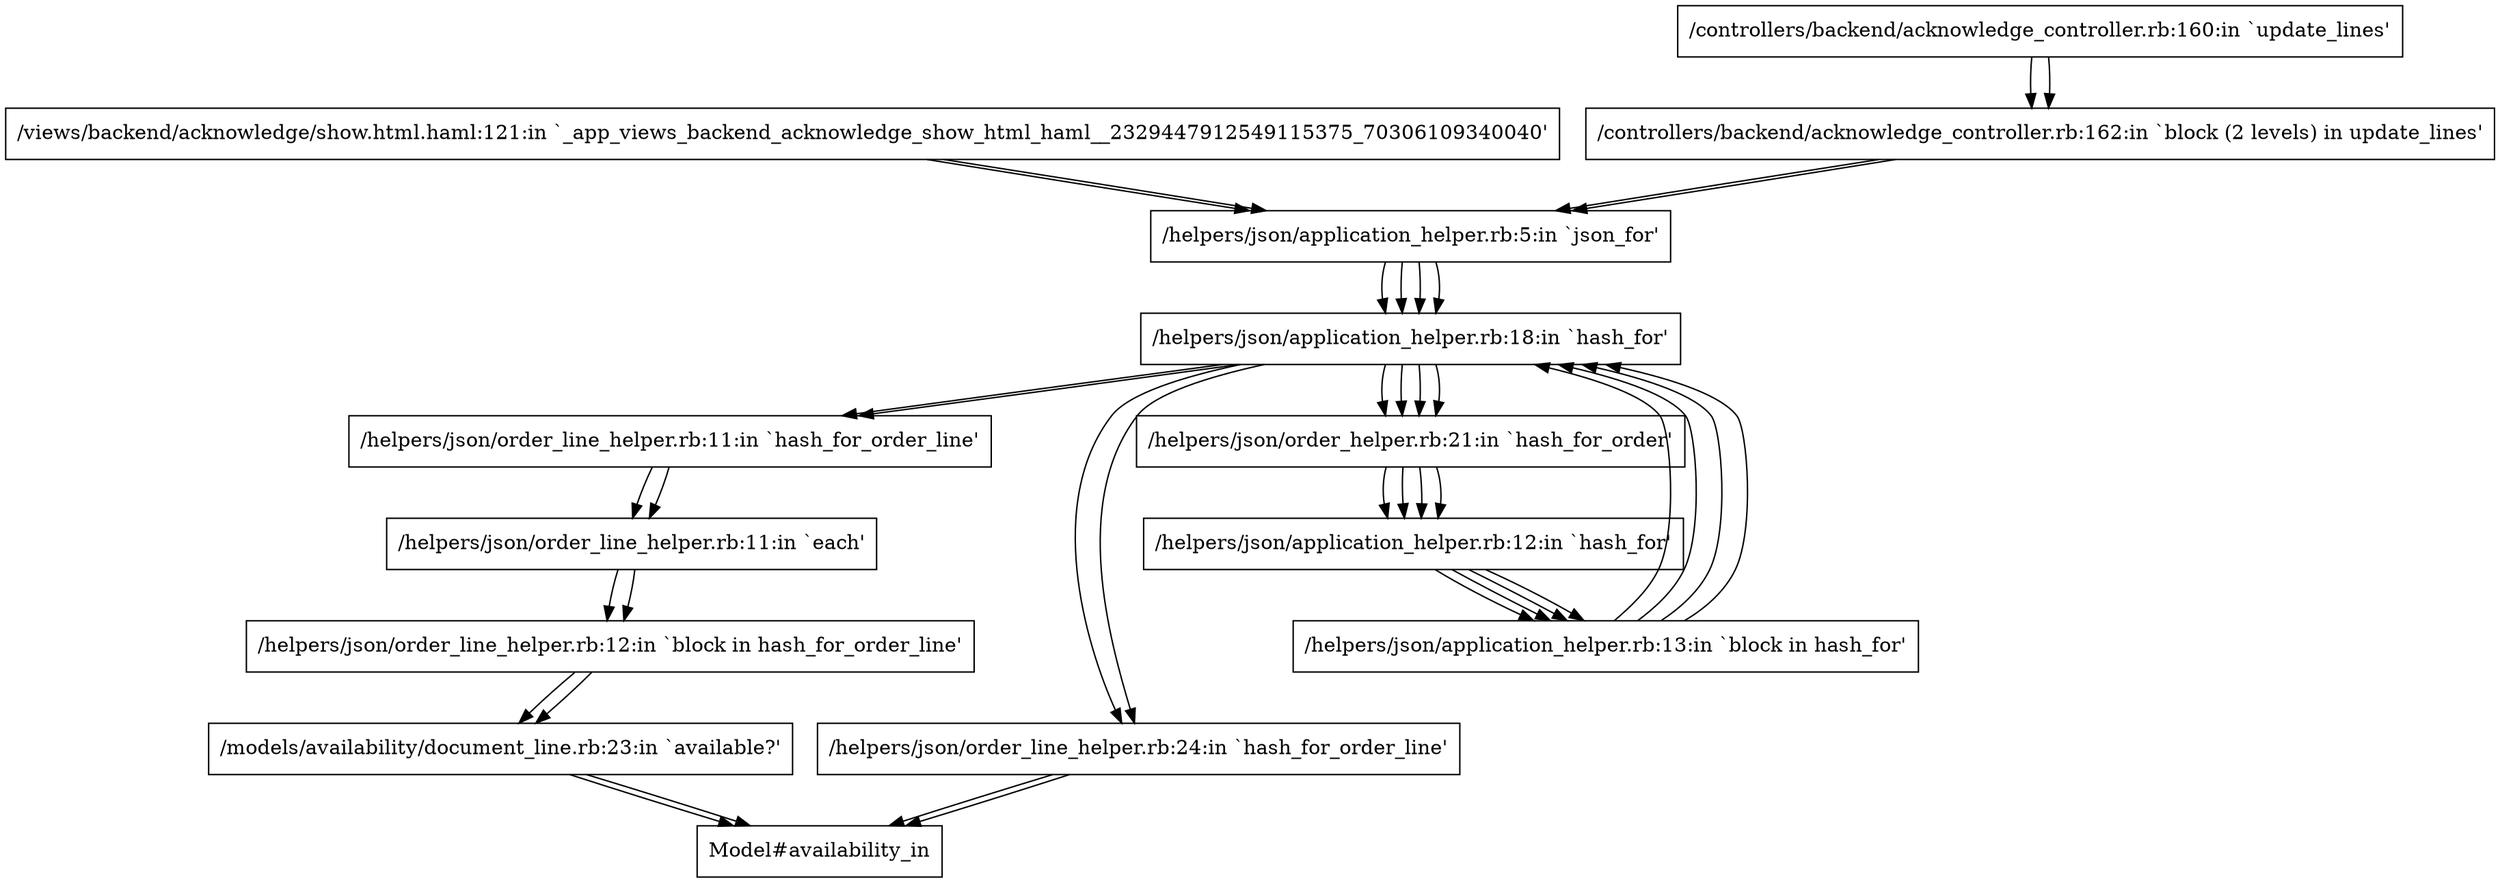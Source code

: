 digraph G {
	node [label="\N"];
	graph [bb="0,0,1408,612"];
	"Model#availability_in" [label="Model#availability_in", shape=box, pos="456,18", width="1.9474", height="0.5"];
	"/models/availability/document_line.rb:23:in `available?'" [label="/models/availability/document_line.rb:23:in `available?'", shape=box, pos="274,90", width="4.5663", height="0.5"];
	"/helpers/json/order_line_helper.rb:12:in `block in hash_for_order_line'" [label="/helpers/json/order_line_helper.rb:12:in `block in hash_for_order_line'", shape=box, pos="304,162", width="5.7028", height="0.5"];
	"/helpers/json/order_line_helper.rb:11:in `each'" [label="/helpers/json/order_line_helper.rb:11:in `each'", shape=box, pos="310,234", width="3.7904", height="0.5"];
	"/helpers/json/order_line_helper.rb:11:in `hash_for_order_line'" [label="/helpers/json/order_line_helper.rb:11:in `hash_for_order_line'", shape=box, pos="322,306", width="5.0118", height="0.5"];
	"/helpers/json/application_helper.rb:18:in `hash_for'" [label="/helpers/json/application_helper.rb:18:in `hash_for'", shape=box, pos="797,378", width="4.1969", height="0.5"];
	"/helpers/json/application_helper.rb:13:in `block in hash_for'" [label="/helpers/json/application_helper.rb:13:in `block in hash_for'", shape=box, pos="912,162", width="4.8704", height="0.5"];
	"/helpers/json/application_helper.rb:12:in `hash_for'" [label="/helpers/json/application_helper.rb:12:in `hash_for'", shape=box, pos="798,234", width="4.1969", height="0.5"];
	"/helpers/json/order_helper.rb:21:in `hash_for_order'" [label="/helpers/json/order_helper.rb:21:in `hash_for_order'", shape=box, pos="797,306", width="4.2516", height="0.5"];
	"/helpers/json/application_helper.rb:5:in `json_for'" [label="/helpers/json/application_helper.rb:5:in `json_for'", shape=box, pos="797,450", width="4.0627", height="0.5"];
	"/views/backend/acknowledge/show.html.haml:121:in `_app_views_backend_acknowledge_show_html_haml__2329447912549115375_70306109340040\
'" [label="/views/backend/acknowledge/show.html.haml:121:in `_app_views_backend_acknowledge_show_html_haml__2329447912549115375_70306109340040\
'", shape=box, pos="440,522", width="12.232", height="0.5"];
	"/helpers/json/order_line_helper.rb:24:in `hash_for_order_line'" [label="/helpers/json/order_line_helper.rb:24:in `hash_for_order_line'", shape=box, pos="638,90", width="5.0293", height="0.5"];
	"/controllers/backend/acknowledge_controller.rb:162:in `block (2 levels) in update_lines'" [label="/controllers/backend/acknowledge_controller.rb:162:in `block (2 levels) in update_lines'", shape=box, pos="1154,522", width="7.069", height="0.5"];
	"/controllers/backend/acknowledge_controller.rb:160:in `update_lines'" [label="/controllers/backend/acknowledge_controller.rb:160:in `update_lines'", shape=box, pos="1154,594", width="5.6178", height="0.5"];
	"/models/availability/document_line.rb:23:in `available?'" -> "Model#availability_in" [pos="e,405.73,36.068 312.63,71.876 336.93,62.137 368.71,49.872 396.2,39.608"];
	"/helpers/json/order_line_helper.rb:12:in `block in hash_for_order_line'" -> "/models/availability/document_line.rb:23:in `available?'" [pos="e,275.44,108.1 290.67,143.7 286.48,135.81 282.18,126.3 278.81,117.55"];
	"/helpers/json/order_line_helper.rb:11:in `each'" -> "/helpers/json/order_line_helper.rb:12:in `block in hash_for_order_line'" [pos="e,299.57,180.1 302.6,215.7 301.14,207.98 300.12,198.71 299.73,190.11"];
	"/helpers/json/order_line_helper.rb:11:in `hash_for_order_line'" -> "/helpers/json/order_line_helper.rb:11:in `each'" [pos="e,318.83,252.1 324.95,287.7 324.42,279.9 323.03,270.51 321.18,261.83"];
	"/helpers/json/application_helper.rb:18:in `hash_for'" -> "/helpers/json/order_line_helper.rb:11:in `hash_for_order_line'" [pos="e,443.59,324.05 687.3,359.97 617.71,349.55 527.31,336.22 453.84,325.54"];
	"/helpers/json/application_helper.rb:13:in `block in hash_for'" -> "/helpers/json/application_helper.rb:18:in `hash_for'" [pos="e,902.03,359.94 924.67,180.41 933.36,189.84 943.79,202.34 949,216 960.47,246.06 956.51,315.02 950,324 940.07,337.69 926.51,347.91\
 911.52,355.52"];
	"/helpers/json/application_helper.rb:12:in `hash_for'" -> "/helpers/json/application_helper.rb:13:in `block in hash_for'" [pos="e,878.1,180.19 819.99,215.88 833.94,206.72 852.32,195.34 869.03,185.48"];
	"/helpers/json/order_helper.rb:21:in `hash_for_order'" -> "/helpers/json/application_helper.rb:12:in `hash_for'" [pos="e,791.86,252.1 791.33,287.7 790.65,279.98 790.55,270.71 791.02,262.11"];
	"/helpers/json/application_helper.rb:18:in `hash_for'" -> "/helpers/json/order_helper.rb:21:in `hash_for_order'" [pos="e,791.1,324.1 791.08,359.7 790.29,351.98 790.06,342.71 790.4,334.11"];
	"/helpers/json/application_helper.rb:5:in `json_for'" -> "/helpers/json/application_helper.rb:18:in `hash_for'" [pos="e,791.1,396.1 791.08,431.7 790.29,423.98 790.06,414.71 790.4,406.11"];
	"/views/backend/acknowledge/show.html.haml:121:in `_app_views_backend_acknowledge_show_html_haml__2329447912549115375_70306109340040\
'" -> "/helpers/json/application_helper.rb:5:in `json_for'" [pos="e,704.16,468.05 520.99,503.97 572.27,493.7 639,480.6 694.02,470"];
	"/helpers/json/order_line_helper.rb:24:in `hash_for_order_line'" -> "Model#availability_in" [pos="e,494.49,36.068 587.58,71.876 561.47,62.222 529.8,50.087 504.05,39.878"];
	"/helpers/json/application_helper.rb:18:in `hash_for'" -> "/helpers/json/order_line_helper.rb:24:in `hash_for_order_line'" [pos="e,626.96,108.28 674.32,359.94 655.28,352 637.98,340.53 626,324 581.09,262.06 604.17,164.47 622.93,117.71"];
	"/helpers/json/application_helper.rb:13:in `block in hash_for'" -> "/helpers/json/application_helper.rb:18:in `hash_for'" [pos="e,884.38,359.94 908.52,180.41 915.36,189.84 925.79,202.34 931,216 942.47,246.06 938.51,315.02 932,324 922.07,337.69 908.51,347.91\
 893.72,355.52"];
	"/helpers/json/application_helper.rb:12:in `hash_for'" -> "/helpers/json/application_helper.rb:13:in `block in hash_for'" [pos="e,866.46,180.1 808.43,215.7 820.73,206.37 839.23,194.77 857.52,184.83"];
	"/helpers/json/order_helper.rb:21:in `hash_for_order'" -> "/helpers/json/application_helper.rb:12:in `hash_for'" [pos="e,780.07,252.1 779.5,287.7 777.22,279.98 776.68,270.71 777.83,262.11"];
	"/helpers/json/application_helper.rb:18:in `hash_for'" -> "/helpers/json/order_helper.rb:21:in `hash_for_order'" [pos="e,779.31,324.1 779.25,359.7 776.87,351.98 776.19,342.71 777.21,334.11"];
	"/helpers/json/application_helper.rb:5:in `json_for'" -> "/helpers/json/application_helper.rb:18:in `hash_for'" [pos="e,779.31,396.1 779.25,431.7 776.87,423.98 776.19,414.71 777.21,406.11"];
	"/views/backend/acknowledge/show.html.haml:121:in `_app_views_backend_acknowledge_show_html_haml__2329447912549115375_70306109340040\
'" -> "/helpers/json/application_helper.rb:5:in `json_for'" [pos="e,715.93,468.05 532.76,503.97 586.1,493.72 652.79,480.66 705.85,470.07"];
	"/models/availability/document_line.rb:23:in `available?'" -> "Model#availability_in" [pos="e,417.51,36.068 324.42,71.876 350.53,62.222 382.2,50.087 407.95,39.878"];
	"/helpers/json/order_line_helper.rb:12:in `block in hash_for_order_line'" -> "/models/availability/document_line.rb:23:in `available?'" [pos="e,287.23,108.1 302.5,143.7 299.91,135.73 295.99,126.1 291.82,117.26"];
	"/helpers/json/order_line_helper.rb:11:in `each'" -> "/helpers/json/order_line_helper.rb:12:in `block in hash_for_order_line'" [pos="e,311.36,180.1 314.43,215.7 314.57,207.98 314,198.71 312.92,190.11"];
	"/helpers/json/order_line_helper.rb:11:in `hash_for_order_line'" -> "/helpers/json/order_line_helper.rb:11:in `each'" [pos="e,307.04,252.1 313.12,287.7 311,279.98 309.18,270.71 308.05,262.11"];
	"/helpers/json/application_helper.rb:18:in `hash_for'" -> "/helpers/json/order_line_helper.rb:11:in `hash_for_order_line'" [pos="e,431.81,324.05 675.52,359.97 603.74,349.55 513.24,336.22 441.76,325.54"];
	"/helpers/json/application_helper.rb:13:in `block in hash_for'" -> "/helpers/json/application_helper.rb:18:in `hash_for'" [pos="e,919.68,359.94 940.55,180.18 951.18,189.63 961.75,202.23 967,216 978.47,246.06 974.51,315.02 968,324 957.98,337.82 944.25,348.1\
 928.89,355.74"];
	"/helpers/json/application_helper.rb:12:in `hash_for'" -> "/helpers/json/application_helper.rb:13:in `block in hash_for'" [pos="e,889.91,180.19 831.78,215.88 847.5,206.81 865.99,195.55 881.3,185.76"];
	"/helpers/json/order_helper.rb:21:in `hash_for_order'" -> "/helpers/json/application_helper.rb:12:in `hash_for'" [pos="e,803.65,252.1 803.16,287.7 804.07,279.98 804.43,270.71 804.21,262.11"];
	"/helpers/json/application_helper.rb:18:in `hash_for'" -> "/helpers/json/order_helper.rb:21:in `hash_for_order'" [pos="e,802.9,324.1 802.92,359.7 803.71,351.98 803.94,342.71 803.6,334.11"];
	"/helpers/json/application_helper.rb:5:in `json_for'" -> "/helpers/json/application_helper.rb:18:in `hash_for'" [pos="e,802.9,396.1 802.92,431.7 803.71,423.98 803.94,414.71 803.6,406.11"];
	"/controllers/backend/acknowledge_controller.rb:162:in `block (2 levels) in update_lines'" -> "/helpers/json/application_helper.rb:5:in `json_for'" [pos="e,878.07,468.05 1061.2,503.97 1007.9,493.72 941.21,480.66 888.15,470.07"];
	"/controllers/backend/acknowledge_controller.rb:160:in `update_lines'" -> "/controllers/backend/acknowledge_controller.rb:162:in `block (2 levels) in update_lines'" [pos="e,1148.1,540.1 1148.1,575.7 1147.3,567.98 1147.1,558.71 1147.4,550.11"];
	"/helpers/json/order_line_helper.rb:24:in `hash_for_order_line'" -> "Model#availability_in" [pos="e,506.27,36.068 599.37,71.876 575.07,62.137 543.29,49.872 515.8,39.608"];
	"/helpers/json/application_helper.rb:18:in `hash_for'" -> "/helpers/json/order_line_helper.rb:24:in `hash_for_order_line'" [pos="e,635.98,108.28 691.97,359.94 673.28,352 655.98,340.53 644,324 599.19,262.19 622.08,164.88 633.6,118.01"];
	"/helpers/json/application_helper.rb:13:in `block in hash_for'" -> "/helpers/json/application_helper.rb:18:in `hash_for'" [pos="e,937.32,359.94 956.65,180.18 969.18,189.63 979.75,202.23 985,216 996.47,246.06 992.51,315.02 986,324 975.98,337.82 962.25,348.1\
 946.69,355.74"];
	"/helpers/json/application_helper.rb:12:in `hash_for'" -> "/helpers/json/application_helper.rb:13:in `block in hash_for'" [pos="e,901.72,180.19 843.58,215.88 860.86,206.98 879.29,195.97 893.25,186.31"];
	"/helpers/json/order_helper.rb:21:in `hash_for_order'" -> "/helpers/json/application_helper.rb:12:in `hash_for'" [pos="e,815.44,252.1 814.99,287.7 817.49,279.98 818.3,270.71 817.4,262.11"];
	"/helpers/json/application_helper.rb:18:in `hash_for'" -> "/helpers/json/order_helper.rb:21:in `hash_for_order'" [pos="e,814.69,324.1 814.75,359.7 817.13,351.98 817.81,342.71 816.79,334.11"];
	"/helpers/json/application_helper.rb:5:in `json_for'" -> "/helpers/json/application_helper.rb:18:in `hash_for'" [pos="e,814.69,396.1 814.75,431.7 817.13,423.98 817.81,414.71 816.79,406.11"];
	"/controllers/backend/acknowledge_controller.rb:162:in `block (2 levels) in update_lines'" -> "/helpers/json/application_helper.rb:5:in `json_for'" [pos="e,889.84,468.05 1073,503.97 1021.7,493.7 955,480.6 899.98,470"];
	"/controllers/backend/acknowledge_controller.rb:160:in `update_lines'" -> "/controllers/backend/acknowledge_controller.rb:162:in `block (2 levels) in update_lines'" [pos="e,1159.9,540.1 1159.9,575.7 1160.7,567.98 1160.9,558.71 1160.6,550.11"];
}
